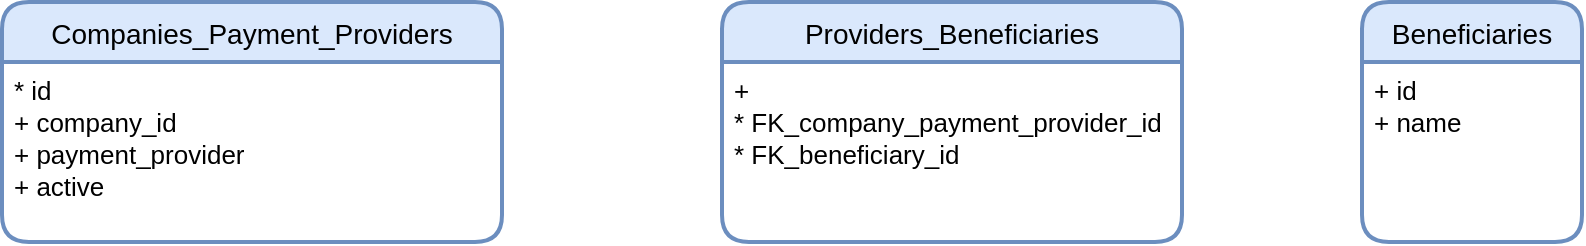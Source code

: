 <mxfile version="14.6.6" type="github">
  <diagram id="kHUJ-HkXZi6lD8vYeNRH" name="Page-1">
    <mxGraphModel dx="1773" dy="645" grid="1" gridSize="10" guides="1" tooltips="1" connect="1" arrows="1" fold="1" page="1" pageScale="1" pageWidth="827" pageHeight="1169" math="0" shadow="0">
      <root>
        <mxCell id="0" />
        <mxCell id="1" parent="0" />
        <mxCell id="mpP-ngaqhvOOiWs_aK7l-1" value="Companies_Payment_Providers" style="swimlane;childLayout=stackLayout;horizontal=1;startSize=30;horizontalStack=0;rounded=1;fontSize=14;fontStyle=0;strokeWidth=2;resizeParent=0;resizeLast=1;shadow=0;dashed=0;align=center;fillColor=#dae8fc;strokeColor=#6c8ebf;" vertex="1" parent="1">
          <mxGeometry y="180" width="250" height="120" as="geometry" />
        </mxCell>
        <mxCell id="mpP-ngaqhvOOiWs_aK7l-2" value="* id&#xa;+ company_id&#xa;+ payment_provider&#xa;+ active&#xa;" style="align=left;strokeColor=none;fillColor=none;spacingLeft=4;fontSize=13;verticalAlign=top;resizable=0;rotatable=0;part=1;" vertex="1" parent="mpP-ngaqhvOOiWs_aK7l-1">
          <mxGeometry y="30" width="250" height="90" as="geometry" />
        </mxCell>
        <mxCell id="mpP-ngaqhvOOiWs_aK7l-3" value="Beneficiaries" style="swimlane;childLayout=stackLayout;horizontal=1;startSize=30;horizontalStack=0;rounded=1;fontSize=14;fontStyle=0;strokeWidth=2;resizeParent=0;resizeLast=1;shadow=0;dashed=0;align=center;fillColor=#dae8fc;strokeColor=#6c8ebf;" vertex="1" parent="1">
          <mxGeometry x="680" y="180" width="110" height="120" as="geometry" />
        </mxCell>
        <mxCell id="mpP-ngaqhvOOiWs_aK7l-4" value="+ id&#xa;+ name&#xa;" style="align=left;strokeColor=none;fillColor=none;spacingLeft=4;fontSize=13;verticalAlign=top;resizable=0;rotatable=0;part=1;" vertex="1" parent="mpP-ngaqhvOOiWs_aK7l-3">
          <mxGeometry y="30" width="110" height="90" as="geometry" />
        </mxCell>
        <mxCell id="mpP-ngaqhvOOiWs_aK7l-5" value="Providers_Beneficiaries" style="swimlane;childLayout=stackLayout;horizontal=1;startSize=30;horizontalStack=0;rounded=1;fontSize=14;fontStyle=0;strokeWidth=2;resizeParent=0;resizeLast=1;shadow=0;dashed=0;align=center;fillColor=#dae8fc;strokeColor=#6c8ebf;" vertex="1" parent="1">
          <mxGeometry x="360" y="180" width="230" height="120" as="geometry" />
        </mxCell>
        <mxCell id="mpP-ngaqhvOOiWs_aK7l-6" value="+&#xa;* FK_company_payment_provider_id&#xa;* FK_beneficiary_id&#xa;" style="align=left;strokeColor=none;fillColor=none;spacingLeft=4;fontSize=13;verticalAlign=top;resizable=0;rotatable=0;part=1;" vertex="1" parent="mpP-ngaqhvOOiWs_aK7l-5">
          <mxGeometry y="30" width="230" height="90" as="geometry" />
        </mxCell>
      </root>
    </mxGraphModel>
  </diagram>
</mxfile>
